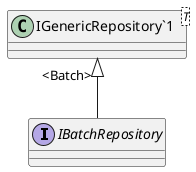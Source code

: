 @startuml
interface IBatchRepository {
}
class "IGenericRepository`1"<T> {
}
"IGenericRepository`1" "<Batch>" <|-- IBatchRepository
@enduml
